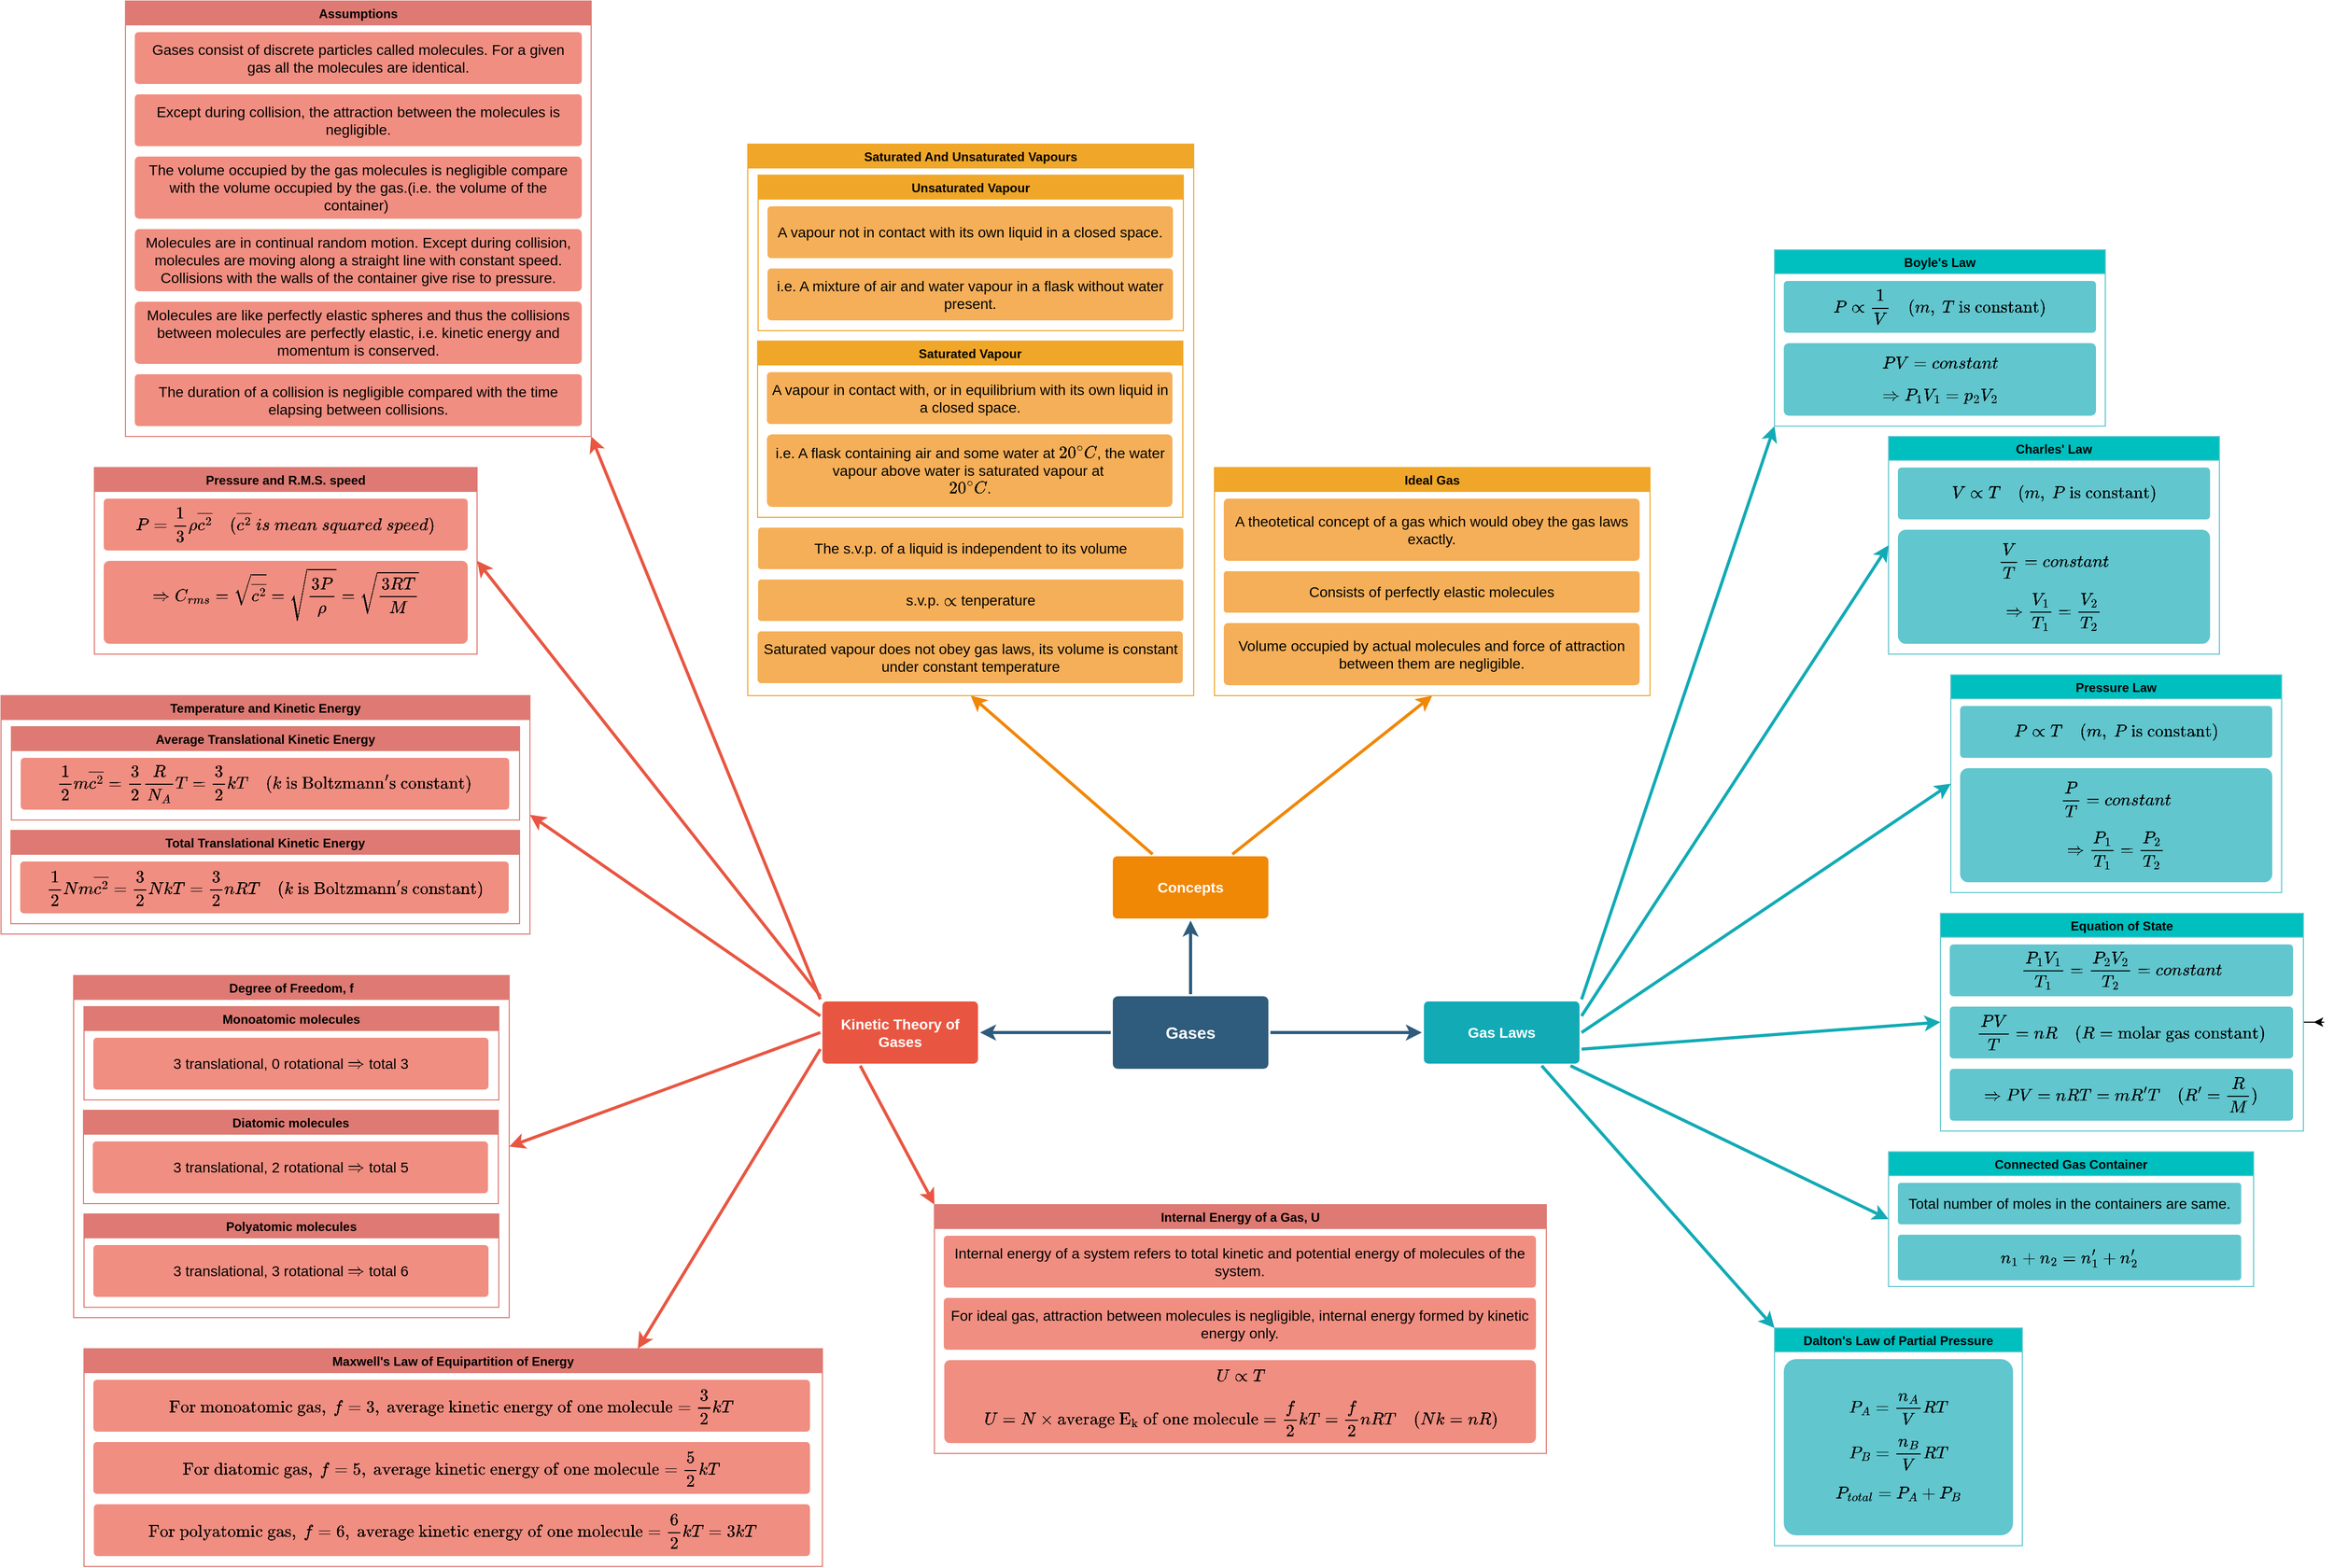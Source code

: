 <mxfile>
    <diagram id="y0169RmewVjI8FdbrE21" name="Page-1">
        <mxGraphModel dx="1204" dy="689" grid="1" gridSize="10" guides="1" tooltips="1" connect="1" arrows="1" fold="1" page="1" pageScale="1" pageWidth="1169" pageHeight="827" math="1" shadow="0">
            <root>
                <mxCell id="0"/>
                <mxCell id="1" parent="0"/>
                <mxCell id="2" value="" style="edgeStyle=none;rounded=0;jumpStyle=none;html=1;shadow=0;labelBackgroundColor=none;startArrow=none;startFill=0;endArrow=classic;endFill=1;jettySize=auto;orthogonalLoop=1;strokeColor=#2F5B7C;strokeWidth=3;fontFamily=Helvetica;fontSize=16;fontColor=#23445D;spacing=5;" parent="1" source="6" target="21" edge="1">
                    <mxGeometry relative="1" as="geometry"/>
                </mxCell>
                <mxCell id="3" value="" style="edgeStyle=none;rounded=0;jumpStyle=none;html=1;shadow=0;labelBackgroundColor=none;startArrow=none;startFill=0;endArrow=classic;endFill=1;jettySize=auto;orthogonalLoop=1;strokeColor=#2F5B7C;strokeWidth=3;fontFamily=Helvetica;fontSize=16;fontColor=#23445D;spacing=5;" parent="1" source="6" target="28" edge="1">
                    <mxGeometry relative="1" as="geometry"/>
                </mxCell>
                <mxCell id="5" value="" style="edgeStyle=none;rounded=0;jumpStyle=none;html=1;shadow=0;labelBackgroundColor=none;startArrow=none;startFill=0;endArrow=classic;endFill=1;jettySize=auto;orthogonalLoop=1;strokeColor=#2F5B7C;strokeWidth=3;fontFamily=Helvetica;fontSize=16;fontColor=#23445D;spacing=5;" parent="1" source="6" target="10" edge="1">
                    <mxGeometry relative="1" as="geometry"/>
                </mxCell>
                <mxCell id="6" value="Gases" style="rounded=1;whiteSpace=wrap;html=1;shadow=0;labelBackgroundColor=none;strokeColor=none;strokeWidth=3;fillColor=#2F5B7C;fontFamily=Helvetica;fontSize=16;fontColor=#FFFFFF;align=center;fontStyle=1;spacing=5;arcSize=7;perimeterSpacing=2;" parent="1" vertex="1">
                    <mxGeometry x="1112" y="1010" width="150" height="70" as="geometry"/>
                </mxCell>
                <mxCell id="7" value="" style="edgeStyle=none;rounded=1;jumpStyle=none;html=1;shadow=0;labelBackgroundColor=none;startArrow=none;startFill=0;jettySize=auto;orthogonalLoop=1;strokeColor=#E85642;strokeWidth=3;fontFamily=Helvetica;fontSize=14;fontColor=#FFFFFF;spacing=5;fontStyle=1;fillColor=#b0e3e6;entryX=1;entryY=1;entryDx=0;entryDy=0;exitX=0;exitY=0;exitDx=0;exitDy=0;" parent="1" source="10" target="56" edge="1">
                    <mxGeometry relative="1" as="geometry">
                        <mxPoint x="793.641" y="946" as="targetPoint"/>
                    </mxGeometry>
                </mxCell>
                <mxCell id="8" value="" style="edgeStyle=none;rounded=1;jumpStyle=none;html=1;shadow=0;labelBackgroundColor=none;startArrow=none;startFill=0;jettySize=auto;orthogonalLoop=1;strokeColor=#E85642;strokeWidth=3;fontFamily=Helvetica;fontSize=14;fontColor=#FFFFFF;spacing=5;fontStyle=1;fillColor=#b0e3e6;entryX=1;entryY=0.5;entryDx=0;entryDy=0;exitX=0;exitY=0.25;exitDx=0;exitDy=0;" parent="1" source="10" target="62" edge="1">
                    <mxGeometry relative="1" as="geometry">
                        <mxPoint x="783" y="1045" as="targetPoint"/>
                    </mxGeometry>
                </mxCell>
                <mxCell id="10" value="Kinetic Theory of Gases" style="rounded=1;whiteSpace=wrap;html=1;shadow=0;labelBackgroundColor=none;strokeColor=none;strokeWidth=3;fillColor=#e85642;fontFamily=Helvetica;fontSize=14;fontColor=#FFFFFF;align=center;spacing=5;fontStyle=1;arcSize=7;perimeterSpacing=2;" parent="1" vertex="1">
                    <mxGeometry x="832" y="1015" width="150" height="60" as="geometry"/>
                </mxCell>
                <mxCell id="21" value="Concepts" style="rounded=1;whiteSpace=wrap;html=1;shadow=0;labelBackgroundColor=none;strokeColor=none;strokeWidth=3;fillColor=#F08705;fontFamily=Helvetica;fontSize=14;fontColor=#FFFFFF;align=center;spacing=5;fontStyle=1;arcSize=7;perimeterSpacing=2;" parent="1" vertex="1">
                    <mxGeometry x="1112" y="875" width="150" height="60" as="geometry"/>
                </mxCell>
                <mxCell id="23" value="" style="edgeStyle=none;rounded=0;jumpStyle=none;html=1;shadow=0;labelBackgroundColor=none;startArrow=none;startFill=0;endArrow=classic;endFill=1;jettySize=auto;orthogonalLoop=1;strokeColor=#F08705;strokeWidth=3;fontFamily=Helvetica;fontSize=14;fontColor=#FFFFFF;spacing=5;entryX=0.5;entryY=1;entryDx=0;entryDy=0;" parent="1" source="21" target="77" edge="1">
                    <mxGeometry relative="1" as="geometry">
                        <mxPoint x="1315.889" y="802" as="targetPoint"/>
                    </mxGeometry>
                </mxCell>
                <mxCell id="27" value="" style="edgeStyle=none;rounded=0;jumpStyle=none;html=1;shadow=0;labelBackgroundColor=none;startArrow=none;startFill=0;endArrow=classic;endFill=1;jettySize=auto;orthogonalLoop=1;strokeColor=#F08705;strokeWidth=3;fontFamily=Helvetica;fontSize=14;fontColor=#FFFFFF;spacing=5;entryX=0.5;entryY=1;entryDx=0;entryDy=0;" parent="1" source="21" target="93" edge="1">
                    <mxGeometry relative="1" as="geometry">
                        <mxPoint x="1058.111" y="802" as="targetPoint"/>
                    </mxGeometry>
                </mxCell>
                <mxCell id="28" value="Gas Laws" style="rounded=1;whiteSpace=wrap;html=1;shadow=0;labelBackgroundColor=none;strokeColor=none;strokeWidth=3;fillColor=#12aab5;fontFamily=Helvetica;fontSize=14;fontColor=#FFFFFF;align=center;spacing=5;fontStyle=1;arcSize=7;perimeterSpacing=2;" parent="1" vertex="1">
                    <mxGeometry x="1412" y="1015" width="150" height="60" as="geometry"/>
                </mxCell>
                <mxCell id="30" value="" style="edgeStyle=none;rounded=1;jumpStyle=none;html=1;shadow=0;labelBackgroundColor=none;startArrow=none;startFill=0;jettySize=auto;orthogonalLoop=1;strokeColor=#12AAB5;strokeWidth=3;fontFamily=Helvetica;fontSize=14;fontColor=#FFFFFF;spacing=5;fontStyle=1;fillColor=#b0e3e6;entryX=0;entryY=0;entryDx=0;entryDy=0;exitX=0.75;exitY=1;exitDx=0;exitDy=0;" parent="1" source="28" target="81" edge="1">
                    <mxGeometry relative="1" as="geometry">
                        <mxPoint x="1548.583" y="1152" as="targetPoint"/>
                    </mxGeometry>
                </mxCell>
                <mxCell id="32" value="" style="edgeStyle=none;rounded=1;jumpStyle=none;html=1;shadow=0;labelBackgroundColor=none;startArrow=none;startFill=0;jettySize=auto;orthogonalLoop=1;strokeColor=#12AAB5;strokeWidth=3;fontFamily=Helvetica;fontSize=14;fontColor=#FFFFFF;spacing=5;fontStyle=1;fillColor=#b0e3e6;entryX=0;entryY=0.5;entryDx=0;entryDy=0;" parent="1" source="28" target="44" edge="1">
                    <mxGeometry relative="1" as="geometry">
                        <mxPoint x="1620" y="1076.033" as="targetPoint"/>
                    </mxGeometry>
                </mxCell>
                <mxCell id="34" value="" style="edgeStyle=none;rounded=1;jumpStyle=none;html=1;shadow=0;labelBackgroundColor=none;startArrow=none;startFill=0;jettySize=auto;orthogonalLoop=1;strokeColor=#12AAB5;strokeWidth=3;fontFamily=Helvetica;fontSize=14;fontColor=#FFFFFF;spacing=5;fontStyle=1;fillColor=#b0e3e6;entryX=0;entryY=0.5;entryDx=0;entryDy=0;exitX=1;exitY=0.75;exitDx=0;exitDy=0;" parent="1" source="28" target="41" edge="1">
                    <mxGeometry relative="1" as="geometry">
                        <mxPoint x="1620" y="1006.367" as="targetPoint"/>
                        <mxPoint x="1590" y="1070" as="sourcePoint"/>
                    </mxGeometry>
                </mxCell>
                <mxCell id="36" value="" style="edgeStyle=none;rounded=1;jumpStyle=none;html=1;shadow=0;labelBackgroundColor=none;startArrow=none;startFill=0;jettySize=auto;orthogonalLoop=1;strokeColor=#12AAB5;strokeWidth=3;fontFamily=Helvetica;fontSize=14;fontColor=#FFFFFF;spacing=5;fontStyle=1;fillColor=#b0e3e6;entryX=0;entryY=1;entryDx=0;entryDy=0;exitX=1;exitY=0;exitDx=0;exitDy=0;" parent="1" source="28" target="37" edge="1">
                    <mxGeometry relative="1" as="geometry">
                        <mxPoint x="1548.844" y="936" as="targetPoint"/>
                    </mxGeometry>
                </mxCell>
                <mxCell id="37" value="Boyle's Law" style="swimlane;gradientColor=none;strokeColor=#61C6CE;startSize=23;fillColor=#00BFBF;fontColor=#000000;" parent="1" vertex="1">
                    <mxGeometry x="1750" y="290" width="319" height="170" as="geometry"/>
                </mxCell>
                <mxCell id="38" value="\[P\propto\frac{1}{V}\quad(m,\ T\ \mathrm{is\ constant})\]" style="rounded=1;whiteSpace=wrap;html=1;shadow=0;labelBackgroundColor=none;strokeColor=none;strokeWidth=3;fillColor=#61c6ce;fontFamily=Helvetica;fontSize=14;align=center;spacing=5;fontStyle=0;arcSize=7;perimeterSpacing=2;fontColor=#000000;" parent="37" vertex="1">
                    <mxGeometry x="9" y="30" width="301" height="50" as="geometry"/>
                </mxCell>
                <mxCell id="40" value="\[PV=constant\] \[\Rightarrow P_1V_1=p_2V_2\]" style="rounded=1;whiteSpace=wrap;html=1;shadow=0;labelBackgroundColor=none;strokeColor=none;strokeWidth=3;fillColor=#61c6ce;fontFamily=Helvetica;fontSize=14;align=center;spacing=5;fontStyle=0;arcSize=7;perimeterSpacing=2;fontColor=#000000;" parent="37" vertex="1">
                    <mxGeometry x="9" y="90" width="301" height="70" as="geometry"/>
                </mxCell>
                <mxCell id="145" style="edgeStyle=orthogonalEdgeStyle;rounded=0;orthogonalLoop=1;jettySize=auto;html=1;" edge="1" parent="1" source="41">
                    <mxGeometry relative="1" as="geometry">
                        <mxPoint x="2270" y="1035" as="targetPoint"/>
                    </mxGeometry>
                </mxCell>
                <mxCell id="41" value="Equation of State" style="swimlane;gradientColor=none;strokeColor=#61C6CE;startSize=23;fillColor=#00BFBF;fontColor=#000000;" parent="1" vertex="1">
                    <mxGeometry x="1910" y="930" width="350" height="210" as="geometry"/>
                </mxCell>
                <mxCell id="42" value="\[\frac{P_1V_1}{T_1}=\frac{P_2V_2}{T_2}=constant\]" style="rounded=1;whiteSpace=wrap;html=1;shadow=0;labelBackgroundColor=none;strokeColor=none;strokeWidth=3;fillColor=#61c6ce;fontFamily=Helvetica;fontSize=14;align=center;spacing=5;fontStyle=0;arcSize=7;perimeterSpacing=2;fontColor=#000000;" parent="41" vertex="1">
                    <mxGeometry x="9" y="30" width="331" height="50" as="geometry"/>
                </mxCell>
                <mxCell id="43" value="&lt;div&gt;\[\frac{PV}{T}=nR\quad(R=\mathrm{molar\ gas\ constant})\]&lt;/div&gt;" style="rounded=1;whiteSpace=wrap;html=1;shadow=0;labelBackgroundColor=none;strokeColor=none;strokeWidth=3;fillColor=#61c6ce;fontFamily=Helvetica;fontSize=14;align=center;spacing=5;fontStyle=0;arcSize=7;perimeterSpacing=2;fontColor=#000000;" parent="41" vertex="1">
                    <mxGeometry x="9" y="90" width="331" height="50" as="geometry"/>
                </mxCell>
                <mxCell id="100" value="&lt;div&gt;\[\Rightarrow PV=nRT=mR'T\quad(R'=\frac{R}{M})\]&lt;/div&gt;" style="rounded=1;whiteSpace=wrap;html=1;shadow=0;labelBackgroundColor=none;strokeColor=none;strokeWidth=3;fillColor=#61c6ce;fontFamily=Helvetica;fontSize=14;align=center;spacing=5;fontStyle=0;arcSize=7;perimeterSpacing=2;fontColor=#000000;" vertex="1" parent="41">
                    <mxGeometry x="9" y="150" width="331" height="50" as="geometry"/>
                </mxCell>
                <mxCell id="44" value="Connected Gas Container" style="swimlane;gradientColor=none;strokeColor=#61C6CE;startSize=23;fillColor=#00BFBF;fontColor=#000000;" parent="1" vertex="1">
                    <mxGeometry x="1860" y="1160" width="352" height="130" as="geometry"/>
                </mxCell>
                <mxCell id="45" value="Total number of moles in the containers are same." style="rounded=1;whiteSpace=wrap;html=1;shadow=0;labelBackgroundColor=none;strokeColor=none;strokeWidth=3;fillColor=#61c6ce;fontFamily=Helvetica;fontSize=14;align=center;spacing=5;fontStyle=0;arcSize=7;perimeterSpacing=2;fontColor=#000000;" parent="44" vertex="1">
                    <mxGeometry x="9" y="30" width="331" height="40" as="geometry"/>
                </mxCell>
                <mxCell id="46" value="\[n_1 + n_2 = n_1'+n_2'\]" style="rounded=1;whiteSpace=wrap;html=1;shadow=0;labelBackgroundColor=none;strokeColor=none;strokeWidth=3;fillColor=#61c6ce;fontFamily=Helvetica;fontSize=14;align=center;spacing=5;fontStyle=0;arcSize=7;perimeterSpacing=2;fontColor=#000000;" parent="44" vertex="1">
                    <mxGeometry x="9" y="80" width="331" height="44" as="geometry"/>
                </mxCell>
                <mxCell id="56" value="Assumptions" style="swimlane;gradientColor=none;startSize=23;fontColor=#000000;fillColor=#DE7A73;strokeColor=#DE7A73;" parent="1" vertex="1">
                    <mxGeometry x="160" y="50" width="449" height="420" as="geometry"/>
                </mxCell>
                <mxCell id="57" value="Gases consist of discrete particles called molecules. For a given gas all the molecules are identical." style="rounded=1;whiteSpace=wrap;html=1;shadow=0;labelBackgroundColor=none;strokeColor=none;strokeWidth=3;fontFamily=Helvetica;fontSize=14;align=center;spacing=5;fontStyle=0;arcSize=7;perimeterSpacing=2;fontColor=#000000;fillColor=#f08e81;" parent="56" vertex="1">
                    <mxGeometry x="9" y="30" width="431" height="50" as="geometry"/>
                </mxCell>
                <mxCell id="117" value="Except during collision, the attraction between the molecules is negligible." style="rounded=1;whiteSpace=wrap;html=1;shadow=0;labelBackgroundColor=none;strokeColor=none;strokeWidth=3;fontFamily=Helvetica;fontSize=14;align=center;spacing=5;fontStyle=0;arcSize=7;perimeterSpacing=2;fontColor=#000000;fillColor=#f08e81;" vertex="1" parent="56">
                    <mxGeometry x="9" y="90" width="431" height="50" as="geometry"/>
                </mxCell>
                <mxCell id="118" value="The volume occupied by the gas molecules is negligible compare with the volume occupied by the gas.(i.e. the volume of the container)&amp;nbsp;" style="rounded=1;whiteSpace=wrap;html=1;shadow=0;labelBackgroundColor=none;strokeColor=none;strokeWidth=3;fontFamily=Helvetica;fontSize=14;align=center;spacing=5;fontStyle=0;arcSize=7;perimeterSpacing=2;fontColor=#000000;fillColor=#f08e81;" vertex="1" parent="56">
                    <mxGeometry x="9" y="150" width="431" height="60" as="geometry"/>
                </mxCell>
                <mxCell id="119" value="Molecules are in continual random motion. Except during collision, molecules are moving along a straight line with constant speed. Collisions with the walls of the container give rise to pressure." style="rounded=1;whiteSpace=wrap;html=1;shadow=0;labelBackgroundColor=none;strokeColor=none;strokeWidth=3;fontFamily=Helvetica;fontSize=14;align=center;spacing=5;fontStyle=0;arcSize=7;perimeterSpacing=2;fontColor=#000000;fillColor=#f08e81;" vertex="1" parent="56">
                    <mxGeometry x="9" y="220" width="431" height="60" as="geometry"/>
                </mxCell>
                <mxCell id="121" value="Molecules are like perfectly elastic spheres and thus the collisions between molecules are perfectly elastic, i.e. kinetic energy and momentum is conserved." style="rounded=1;whiteSpace=wrap;html=1;shadow=0;labelBackgroundColor=none;strokeColor=none;strokeWidth=3;fontFamily=Helvetica;fontSize=14;align=center;spacing=5;fontStyle=0;arcSize=7;perimeterSpacing=2;fontColor=#000000;fillColor=#f08e81;" vertex="1" parent="56">
                    <mxGeometry x="9" y="290" width="431" height="60" as="geometry"/>
                </mxCell>
                <mxCell id="120" value="The duration of a collision is negligible compared with the time elapsing between collisions." style="rounded=1;whiteSpace=wrap;html=1;shadow=0;labelBackgroundColor=none;strokeColor=none;strokeWidth=3;fontFamily=Helvetica;fontSize=14;align=center;spacing=5;fontStyle=0;arcSize=7;perimeterSpacing=2;fontColor=#000000;fillColor=#f08e81;" vertex="1" parent="56">
                    <mxGeometry x="9" y="360" width="431" height="50" as="geometry"/>
                </mxCell>
                <mxCell id="59" value="Pressure and R.M.S. speed" style="swimlane;gradientColor=none;startSize=23;fontColor=#000000;fillColor=#DE7A73;strokeColor=#DE7A73;" parent="1" vertex="1">
                    <mxGeometry x="130" y="500" width="369" height="180" as="geometry"/>
                </mxCell>
                <mxCell id="60" value="\[P=\frac{1}{3}\rho \overline{c^2}\quad(\overline{c^2}\ is\ mean\ squared\ speed)\]" style="rounded=1;whiteSpace=wrap;html=1;shadow=0;labelBackgroundColor=none;strokeColor=none;strokeWidth=3;fontFamily=Helvetica;fontSize=14;align=center;spacing=5;fontStyle=0;arcSize=7;perimeterSpacing=2;fontColor=#000000;fillColor=#f08e81;" parent="59" vertex="1">
                    <mxGeometry x="9" y="30" width="351" height="50" as="geometry"/>
                </mxCell>
                <mxCell id="61" value="\[\Rightarrow C_{rms}=\sqrt{\overline{c^2}}=\sqrt{\frac{3P}{\rho}}=\sqrt{\frac{3RT}{M}}\]&amp;nbsp;" style="rounded=1;whiteSpace=wrap;html=1;shadow=0;labelBackgroundColor=none;strokeColor=none;strokeWidth=3;fontFamily=Helvetica;fontSize=14;align=center;spacing=5;fontStyle=0;arcSize=7;perimeterSpacing=2;fontColor=#000000;fillColor=#f08e81;" parent="59" vertex="1">
                    <mxGeometry x="9" y="90" width="351" height="80" as="geometry"/>
                </mxCell>
                <mxCell id="62" value="Temperature and Kinetic Energy" style="swimlane;gradientColor=none;startSize=23;fontColor=#000000;fillColor=#DE7A73;strokeColor=#DE7A73;" parent="1" vertex="1">
                    <mxGeometry x="40" y="720" width="510" height="230" as="geometry"/>
                </mxCell>
                <mxCell id="65" value="Average Translational Kinetic Energy" style="swimlane;gradientColor=none;startSize=23;fontColor=#000000;fillColor=#DE7A73;strokeColor=#DE7A73;" parent="62" vertex="1">
                    <mxGeometry x="10" y="30" width="490" height="90" as="geometry"/>
                </mxCell>
                <mxCell id="66" value="\[\frac{1}{2}m\overline{c^2}=\frac{3}{2}\frac{R}{N_A}T=\frac{3}{2}kT\quad(k\ \mathrm{is\ Boltzmann's\ constant})\]" style="rounded=1;whiteSpace=wrap;html=1;shadow=0;labelBackgroundColor=none;strokeColor=none;strokeWidth=3;fontFamily=Helvetica;fontSize=14;align=center;spacing=5;fontStyle=0;arcSize=7;perimeterSpacing=2;fontColor=#000000;fillColor=#f08e81;" parent="65" vertex="1">
                    <mxGeometry x="9" y="30" width="471" height="50" as="geometry"/>
                </mxCell>
                <mxCell id="122" value="Total Translational Kinetic Energy" style="swimlane;gradientColor=none;startSize=23;fontColor=#000000;fillColor=#DE7A73;strokeColor=#DE7A73;" vertex="1" parent="62">
                    <mxGeometry x="9.5" y="130" width="490.5" height="90" as="geometry"/>
                </mxCell>
                <mxCell id="123" value="\[\frac{1}{2}Nm\overline{c^2}=\frac{3}{2}NkT=\frac{3}{2}nRT\quad(k\ \mathrm{is\ Boltzmann's\ constant})\]" style="rounded=1;whiteSpace=wrap;html=1;shadow=0;labelBackgroundColor=none;strokeColor=none;strokeWidth=3;fontFamily=Helvetica;fontSize=14;align=center;spacing=5;fontStyle=0;arcSize=7;perimeterSpacing=2;fontColor=#000000;fillColor=#f08e81;" vertex="1" parent="122">
                    <mxGeometry x="9" y="30" width="471" height="50" as="geometry"/>
                </mxCell>
                <mxCell id="77" value="Ideal Gas" style="swimlane;gradientColor=none;startSize=23;fontColor=#000000;fillColor=#F0A729;strokeColor=#F0A729;" parent="1" vertex="1">
                    <mxGeometry x="1210" y="500" width="420" height="220" as="geometry"/>
                </mxCell>
                <mxCell id="78" value="A theotetical concept of a gas which would obey the gas laws exactly." style="rounded=1;whiteSpace=wrap;html=1;shadow=0;labelBackgroundColor=none;strokeColor=none;strokeWidth=3;fontFamily=Helvetica;fontSize=14;align=center;spacing=5;fontStyle=0;arcSize=7;perimeterSpacing=2;fontColor=#000000;fillColor=#f5af58;" parent="77" vertex="1">
                    <mxGeometry x="9" y="30" width="401" height="60" as="geometry"/>
                </mxCell>
                <mxCell id="79" value="&lt;div&gt;Consists of perfectly elastic molecules&lt;/div&gt;" style="rounded=1;whiteSpace=wrap;html=1;shadow=0;labelBackgroundColor=none;strokeColor=none;strokeWidth=3;fontFamily=Helvetica;fontSize=14;align=center;spacing=5;fontStyle=0;arcSize=7;perimeterSpacing=2;fontColor=#000000;fillColor=#F5AF58;" parent="77" vertex="1">
                    <mxGeometry x="9" y="100" width="401" height="40" as="geometry"/>
                </mxCell>
                <mxCell id="104" value="&lt;div&gt;Volume occupied by actual molecules and force of attraction between them are negligible.&lt;/div&gt;" style="rounded=1;whiteSpace=wrap;html=1;shadow=0;labelBackgroundColor=none;strokeColor=none;strokeWidth=3;fontFamily=Helvetica;fontSize=14;align=center;spacing=5;fontStyle=0;arcSize=7;perimeterSpacing=2;fontColor=#000000;fillColor=#F5AF58;" vertex="1" parent="77">
                    <mxGeometry x="9" y="150" width="401" height="60" as="geometry"/>
                </mxCell>
                <mxCell id="81" value="Dalton's Law of Partial Pressure" style="swimlane;gradientColor=none;strokeColor=#61C6CE;startSize=23;fillColor=#00BFBF;fontColor=#000000;" parent="1" vertex="1">
                    <mxGeometry x="1750" y="1330" width="239" height="210" as="geometry"/>
                </mxCell>
                <mxCell id="54" value="\[P_A=\frac{n_A}{V}RT\] \[P_B=\frac{n_B}{V}RT\] \[P_{total}=P_A+P_B\]" style="rounded=1;whiteSpace=wrap;html=1;shadow=0;labelBackgroundColor=none;strokeColor=none;strokeWidth=3;fillColor=#61c6ce;fontFamily=Helvetica;fontSize=14;align=center;spacing=5;fontStyle=0;arcSize=7;perimeterSpacing=2;fontColor=#000000;" parent="81" vertex="1">
                    <mxGeometry x="9" y="30" width="221" height="170" as="geometry"/>
                </mxCell>
                <mxCell id="86" value="" style="edgeStyle=none;rounded=1;jumpStyle=none;html=1;shadow=0;labelBackgroundColor=none;startArrow=none;startFill=0;jettySize=auto;orthogonalLoop=1;strokeColor=#E85642;strokeWidth=3;fontFamily=Helvetica;fontSize=14;fontColor=#FFFFFF;spacing=5;fontStyle=1;fillColor=#b0e3e6;entryX=1;entryY=0.5;entryDx=0;entryDy=0;" parent="1" target="59" edge="1">
                    <mxGeometry relative="1" as="geometry">
                        <mxPoint x="830" y="1010" as="sourcePoint"/>
                        <mxPoint x="803.641" y="956" as="targetPoint"/>
                    </mxGeometry>
                </mxCell>
                <mxCell id="93" value="Saturated And Unsaturated Vapours" style="swimlane;gradientColor=none;startSize=23;fontColor=#000000;fillColor=#F0A729;strokeColor=#F0A729;" parent="1" vertex="1">
                    <mxGeometry x="760" y="188" width="430" height="532" as="geometry"/>
                </mxCell>
                <mxCell id="68" value="Unsaturated Vapour" style="swimlane;gradientColor=none;startSize=23;fontColor=#000000;fillColor=#F0A729;strokeColor=#F0A729;" parent="93" vertex="1">
                    <mxGeometry x="10" y="30" width="410" height="150" as="geometry"/>
                </mxCell>
                <mxCell id="69" value="A vapour not in contact with its own liquid in a closed space." style="rounded=1;whiteSpace=wrap;html=1;shadow=0;labelBackgroundColor=none;strokeColor=none;strokeWidth=3;fontFamily=Helvetica;fontSize=14;align=center;spacing=5;fontStyle=0;arcSize=7;perimeterSpacing=2;fontColor=#000000;fillColor=#f5af58;" parent="68" vertex="1">
                    <mxGeometry x="9" y="30" width="391" height="50" as="geometry"/>
                </mxCell>
                <mxCell id="70" value="i.e. A mixture of air and water vapour in a flask without water present." style="rounded=1;whiteSpace=wrap;html=1;shadow=0;labelBackgroundColor=none;strokeColor=none;strokeWidth=3;fontFamily=Helvetica;fontSize=14;align=center;spacing=5;fontStyle=0;arcSize=7;perimeterSpacing=2;fontColor=#000000;fillColor=#F5AF58;" parent="68" vertex="1">
                    <mxGeometry x="9" y="90" width="391" height="50" as="geometry"/>
                </mxCell>
                <mxCell id="87" value="Saturated Vapour" style="swimlane;gradientColor=none;startSize=23;fontColor=#000000;fillColor=#F0A729;strokeColor=#F0A729;" parent="93" vertex="1">
                    <mxGeometry x="9.5" y="190" width="410" height="170" as="geometry"/>
                </mxCell>
                <mxCell id="88" value="A vapour in contact with, or in equilibrium with its own liquid in a closed space." style="rounded=1;whiteSpace=wrap;html=1;shadow=0;labelBackgroundColor=none;strokeColor=none;strokeWidth=3;fontFamily=Helvetica;fontSize=14;align=center;spacing=5;fontStyle=0;arcSize=7;perimeterSpacing=2;fontColor=#000000;fillColor=#f5af58;" parent="87" vertex="1">
                    <mxGeometry x="9" y="30" width="391" height="50" as="geometry"/>
                </mxCell>
                <mxCell id="89" value="&lt;div&gt;i.e. A flask containing air and some water at \(20^\circ C\), the water vapour above water is saturated vapour at&amp;nbsp;&lt;/div&gt;\(20^\circ C\)." style="rounded=1;whiteSpace=wrap;html=1;shadow=0;labelBackgroundColor=none;strokeColor=none;strokeWidth=3;fontFamily=Helvetica;fontSize=14;align=center;spacing=5;fontStyle=0;arcSize=7;perimeterSpacing=2;fontColor=#000000;fillColor=#F5AF58;" parent="87" vertex="1">
                    <mxGeometry x="9" y="90" width="391" height="70" as="geometry"/>
                </mxCell>
                <mxCell id="106" value="The s.v.p. of a liquid is independent to its volume" style="rounded=1;whiteSpace=wrap;html=1;shadow=0;labelBackgroundColor=none;strokeColor=none;strokeWidth=3;fontFamily=Helvetica;fontSize=14;align=center;spacing=5;fontStyle=0;arcSize=7;perimeterSpacing=2;fontColor=#000000;fillColor=#f5af58;" vertex="1" parent="93">
                    <mxGeometry x="10" y="370" width="410" height="40" as="geometry"/>
                </mxCell>
                <mxCell id="115" value="s.v.p. \(\propto\) tenperature" style="rounded=1;whiteSpace=wrap;html=1;shadow=0;labelBackgroundColor=none;strokeColor=none;strokeWidth=3;fontFamily=Helvetica;fontSize=14;align=center;spacing=5;fontStyle=0;arcSize=7;perimeterSpacing=2;fontColor=#000000;fillColor=#f5af58;" vertex="1" parent="93">
                    <mxGeometry x="10" y="420" width="410" height="40" as="geometry"/>
                </mxCell>
                <mxCell id="116" value="Saturated vapour does not obey gas laws, its volume is constant under constant temperature" style="rounded=1;whiteSpace=wrap;html=1;shadow=0;labelBackgroundColor=none;strokeColor=none;strokeWidth=3;fontFamily=Helvetica;fontSize=14;align=center;spacing=5;fontStyle=0;arcSize=7;perimeterSpacing=2;fontColor=#000000;fillColor=#f5af58;" vertex="1" parent="93">
                    <mxGeometry x="9.5" y="470" width="410" height="50" as="geometry"/>
                </mxCell>
                <mxCell id="94" value="Charles' Law" style="swimlane;gradientColor=none;strokeColor=#61C6CE;startSize=23;fillColor=#00BFBF;fontColor=#000000;" vertex="1" parent="1">
                    <mxGeometry x="1860" y="470" width="319" height="210" as="geometry"/>
                </mxCell>
                <mxCell id="95" value="\[V\propto T\quad(m,\ P\ \mathrm{is\ constant})\]" style="rounded=1;whiteSpace=wrap;html=1;shadow=0;labelBackgroundColor=none;strokeColor=none;strokeWidth=3;fillColor=#61c6ce;fontFamily=Helvetica;fontSize=14;align=center;spacing=5;fontStyle=0;arcSize=7;perimeterSpacing=2;fontColor=#000000;" vertex="1" parent="94">
                    <mxGeometry x="9" y="30" width="301" height="50" as="geometry"/>
                </mxCell>
                <mxCell id="96" value="\[\frac{V}{T}=constant\] \[\Rightarrow \frac{V_1}{T_1}=\frac{V_2}{T_2}\]" style="rounded=1;whiteSpace=wrap;html=1;shadow=0;labelBackgroundColor=none;strokeColor=none;strokeWidth=3;fillColor=#61c6ce;fontFamily=Helvetica;fontSize=14;align=center;spacing=5;fontStyle=0;arcSize=7;perimeterSpacing=2;fontColor=#000000;" vertex="1" parent="94">
                    <mxGeometry x="9" y="90" width="301" height="110" as="geometry"/>
                </mxCell>
                <mxCell id="97" value="Pressure Law" style="swimlane;gradientColor=none;strokeColor=#61C6CE;startSize=23;fillColor=#00BFBF;fontColor=#000000;" vertex="1" parent="1">
                    <mxGeometry x="1920" y="700" width="319" height="210" as="geometry"/>
                </mxCell>
                <mxCell id="98" value="\[P\propto T\quad(m,\ P\ \mathrm{is\ constant})\]" style="rounded=1;whiteSpace=wrap;html=1;shadow=0;labelBackgroundColor=none;strokeColor=none;strokeWidth=3;fillColor=#61c6ce;fontFamily=Helvetica;fontSize=14;align=center;spacing=5;fontStyle=0;arcSize=7;perimeterSpacing=2;fontColor=#000000;" vertex="1" parent="97">
                    <mxGeometry x="9" y="30" width="301" height="50" as="geometry"/>
                </mxCell>
                <mxCell id="99" value="\[\frac{P}{T}=constant\] \[\Rightarrow \frac{P_1}{T_1}=\frac{P_2}{T_2}\]" style="rounded=1;whiteSpace=wrap;html=1;shadow=0;labelBackgroundColor=none;strokeColor=none;strokeWidth=3;fillColor=#61c6ce;fontFamily=Helvetica;fontSize=14;align=center;spacing=5;fontStyle=0;arcSize=7;perimeterSpacing=2;fontColor=#000000;" vertex="1" parent="97">
                    <mxGeometry x="9" y="90" width="301" height="110" as="geometry"/>
                </mxCell>
                <mxCell id="101" value="" style="edgeStyle=none;rounded=1;jumpStyle=none;html=1;shadow=0;labelBackgroundColor=none;startArrow=none;startFill=0;jettySize=auto;orthogonalLoop=1;strokeColor=#12AAB5;strokeWidth=3;fontFamily=Helvetica;fontSize=14;fontColor=#FFFFFF;spacing=5;fontStyle=1;fillColor=#b0e3e6;entryX=0;entryY=0.5;entryDx=0;entryDy=0;exitX=1;exitY=0.5;exitDx=0;exitDy=0;" edge="1" parent="1" source="28" target="97">
                    <mxGeometry relative="1" as="geometry">
                        <mxPoint x="1950.0" y="1015" as="targetPoint"/>
                        <mxPoint x="1574" y="1048.201" as="sourcePoint"/>
                    </mxGeometry>
                </mxCell>
                <mxCell id="102" value="" style="edgeStyle=none;rounded=1;jumpStyle=none;html=1;shadow=0;labelBackgroundColor=none;startArrow=none;startFill=0;jettySize=auto;orthogonalLoop=1;strokeColor=#12AAB5;strokeWidth=3;fontFamily=Helvetica;fontSize=14;fontColor=#FFFFFF;spacing=5;fontStyle=1;fillColor=#b0e3e6;exitX=1;exitY=0.25;exitDx=0;exitDy=0;entryX=0;entryY=0.5;entryDx=0;entryDy=0;" edge="1" parent="1" source="28" target="94">
                    <mxGeometry relative="1" as="geometry">
                        <mxPoint x="1820" y="640" as="targetPoint"/>
                        <mxPoint x="1584" y="1058.201" as="sourcePoint"/>
                    </mxGeometry>
                </mxCell>
                <mxCell id="124" value="Degree of Freedom, f" style="swimlane;gradientColor=none;startSize=23;fontColor=#000000;fillColor=#DE7A73;strokeColor=#DE7A73;" vertex="1" parent="1">
                    <mxGeometry x="110" y="990" width="420" height="330" as="geometry"/>
                </mxCell>
                <mxCell id="125" value="Monoatomic molecules" style="swimlane;gradientColor=none;startSize=23;fontColor=#000000;fillColor=#DE7A73;strokeColor=#DE7A73;" vertex="1" parent="124">
                    <mxGeometry x="10" y="30" width="400" height="90" as="geometry"/>
                </mxCell>
                <mxCell id="126" value="3 translational, 0 rotational \(\Rightarrow\) total 3" style="rounded=1;whiteSpace=wrap;html=1;shadow=0;labelBackgroundColor=none;strokeColor=none;strokeWidth=3;fontFamily=Helvetica;fontSize=14;align=center;spacing=5;fontStyle=0;arcSize=7;perimeterSpacing=2;fontColor=#000000;fillColor=#f08e81;" vertex="1" parent="125">
                    <mxGeometry x="9" y="30" width="381" height="50" as="geometry"/>
                </mxCell>
                <mxCell id="129" value="Diatomic molecules" style="swimlane;gradientColor=none;startSize=23;fontColor=#000000;fillColor=#DE7A73;strokeColor=#DE7A73;" vertex="1" parent="124">
                    <mxGeometry x="9.5" y="130" width="400" height="90" as="geometry"/>
                </mxCell>
                <mxCell id="130" value="3 translational, 2 rotational \(\Rightarrow\) total 5" style="rounded=1;whiteSpace=wrap;html=1;shadow=0;labelBackgroundColor=none;strokeColor=none;strokeWidth=3;fontFamily=Helvetica;fontSize=14;align=center;spacing=5;fontStyle=0;arcSize=7;perimeterSpacing=2;fontColor=#000000;fillColor=#f08e81;" vertex="1" parent="129">
                    <mxGeometry x="9" y="30" width="381" height="50" as="geometry"/>
                </mxCell>
                <mxCell id="131" value="Polyatomic molecules" style="swimlane;gradientColor=none;startSize=23;fontColor=#000000;fillColor=#DE7A73;strokeColor=#DE7A73;" vertex="1" parent="124">
                    <mxGeometry x="10" y="230" width="400" height="90" as="geometry"/>
                </mxCell>
                <mxCell id="132" value="3 translational, 3 rotational \(\Rightarrow\) total 6" style="rounded=1;whiteSpace=wrap;html=1;shadow=0;labelBackgroundColor=none;strokeColor=none;strokeWidth=3;fontFamily=Helvetica;fontSize=14;align=center;spacing=5;fontStyle=0;arcSize=7;perimeterSpacing=2;fontColor=#000000;fillColor=#f08e81;" vertex="1" parent="131">
                    <mxGeometry x="9" y="30" width="381" height="50" as="geometry"/>
                </mxCell>
                <mxCell id="133" value="Maxwell's Law of Equipartition of Energy" style="swimlane;gradientColor=none;startSize=23;fontColor=#000000;fillColor=#DE7A73;strokeColor=#DE7A73;" vertex="1" parent="1">
                    <mxGeometry x="120" y="1350" width="712" height="210" as="geometry"/>
                </mxCell>
                <mxCell id="134" value="\[\mathrm{For\ monoatomic\ gas,\ }f=3,\ \mathrm{average\ kinetic\ energy\ of\ one\ molecule}=\frac{3}{2}kT\]" style="rounded=1;whiteSpace=wrap;html=1;shadow=0;labelBackgroundColor=none;strokeColor=none;strokeWidth=3;fontFamily=Helvetica;fontSize=14;align=center;spacing=5;fontStyle=0;arcSize=7;perimeterSpacing=2;fontColor=#000000;fillColor=#f08e81;" vertex="1" parent="133">
                    <mxGeometry x="9" y="30" width="691" height="50" as="geometry"/>
                </mxCell>
                <mxCell id="136" value="\[\mathrm{For\ diatomic\ gas,\ }f=5,\ \mathrm{average\ kinetic\ energy\ of\ one\ molecule}=\frac{5}{2}kT\]" style="rounded=1;whiteSpace=wrap;html=1;shadow=0;labelBackgroundColor=none;strokeColor=none;strokeWidth=3;fontFamily=Helvetica;fontSize=14;align=center;spacing=5;fontStyle=0;arcSize=7;perimeterSpacing=2;fontColor=#000000;fillColor=#f08e81;" vertex="1" parent="133">
                    <mxGeometry x="9" y="90" width="691" height="50" as="geometry"/>
                </mxCell>
                <mxCell id="137" value="\[\mathrm{For\ polyatomic\ gas,\ }f=6,\ \mathrm{average\ kinetic\ energy\ of\ one\ molecule}=\frac{6}{2}kT=3kT\]" style="rounded=1;whiteSpace=wrap;html=1;shadow=0;labelBackgroundColor=none;strokeColor=none;strokeWidth=3;fontFamily=Helvetica;fontSize=14;align=center;spacing=5;fontStyle=0;arcSize=7;perimeterSpacing=2;fontColor=#000000;fillColor=#f08e81;" vertex="1" parent="133">
                    <mxGeometry x="9.5" y="150" width="690.5" height="50" as="geometry"/>
                </mxCell>
                <mxCell id="138" value="Internal Energy of a Gas, U" style="swimlane;gradientColor=none;startSize=23;fontColor=#000000;fillColor=#DE7A73;strokeColor=#DE7A73;" vertex="1" parent="1">
                    <mxGeometry x="940" y="1211" width="590" height="240" as="geometry"/>
                </mxCell>
                <mxCell id="139" value="Internal energy of a system refers to total kinetic and potential energy of molecules of the system." style="rounded=1;whiteSpace=wrap;html=1;shadow=0;labelBackgroundColor=none;strokeColor=none;strokeWidth=3;fontFamily=Helvetica;fontSize=14;align=center;spacing=5;fontStyle=0;arcSize=7;perimeterSpacing=2;fontColor=#000000;fillColor=#f08e81;" vertex="1" parent="138">
                    <mxGeometry x="9" y="30" width="571" height="50" as="geometry"/>
                </mxCell>
                <mxCell id="140" value="For ideal gas, attraction between molecules is negligible, internal energy formed by kinetic energy only." style="rounded=1;whiteSpace=wrap;html=1;shadow=0;labelBackgroundColor=none;strokeColor=none;strokeWidth=3;fontFamily=Helvetica;fontSize=14;align=center;spacing=5;fontStyle=0;arcSize=7;perimeterSpacing=2;fontColor=#000000;fillColor=#f08e81;" vertex="1" parent="138">
                    <mxGeometry x="9" y="90" width="571" height="50" as="geometry"/>
                </mxCell>
                <mxCell id="141" value="\[U\propto T\] \[U = N\times\mathrm{average\ E_k\ of\ one\ molecule}=\frac{f}{2}kT=\frac{f}{2}nRT\quad(Nk=nR)\]" style="rounded=1;whiteSpace=wrap;html=1;shadow=0;labelBackgroundColor=none;strokeColor=none;strokeWidth=3;fontFamily=Helvetica;fontSize=14;align=center;spacing=5;fontStyle=0;arcSize=7;perimeterSpacing=2;fontColor=#000000;fillColor=#f08e81;" vertex="1" parent="138">
                    <mxGeometry x="9.5" y="150" width="570.5" height="80" as="geometry"/>
                </mxCell>
                <mxCell id="142" value="" style="edgeStyle=none;rounded=1;jumpStyle=none;html=1;shadow=0;labelBackgroundColor=none;startArrow=none;startFill=0;jettySize=auto;orthogonalLoop=1;strokeColor=#E85642;strokeWidth=3;fontFamily=Helvetica;fontSize=14;fontColor=#FFFFFF;spacing=5;fontStyle=1;fillColor=#b0e3e6;entryX=1;entryY=0.5;entryDx=0;entryDy=0;exitX=0;exitY=0.5;exitDx=0;exitDy=0;" edge="1" parent="1" source="10" target="124">
                    <mxGeometry relative="1" as="geometry">
                        <mxPoint x="560" y="845.0" as="targetPoint"/>
                        <mxPoint x="840" y="1039" as="sourcePoint"/>
                    </mxGeometry>
                </mxCell>
                <mxCell id="143" value="" style="edgeStyle=none;rounded=1;jumpStyle=none;html=1;shadow=0;labelBackgroundColor=none;startArrow=none;startFill=0;jettySize=auto;orthogonalLoop=1;strokeColor=#E85642;strokeWidth=3;fontFamily=Helvetica;fontSize=14;fontColor=#FFFFFF;spacing=5;fontStyle=1;fillColor=#b0e3e6;exitX=0;exitY=0.75;exitDx=0;exitDy=0;entryX=0.75;entryY=0;entryDx=0;entryDy=0;" edge="1" parent="1" source="10" target="133">
                    <mxGeometry relative="1" as="geometry">
                        <mxPoint x="660" y="1220" as="targetPoint"/>
                        <mxPoint x="850" y="1049" as="sourcePoint"/>
                    </mxGeometry>
                </mxCell>
                <mxCell id="144" value="" style="edgeStyle=none;rounded=1;jumpStyle=none;html=1;shadow=0;labelBackgroundColor=none;startArrow=none;startFill=0;jettySize=auto;orthogonalLoop=1;strokeColor=#E85642;strokeWidth=3;fontFamily=Helvetica;fontSize=14;fontColor=#FFFFFF;spacing=5;fontStyle=1;fillColor=#b0e3e6;entryX=0;entryY=0;entryDx=0;entryDy=0;exitX=0.25;exitY=1;exitDx=0;exitDy=0;" edge="1" parent="1" source="10" target="138">
                    <mxGeometry relative="1" as="geometry">
                        <mxPoint x="580" y="865.0" as="targetPoint"/>
                        <mxPoint x="860" y="1059" as="sourcePoint"/>
                    </mxGeometry>
                </mxCell>
            </root>
        </mxGraphModel>
    </diagram>
</mxfile>